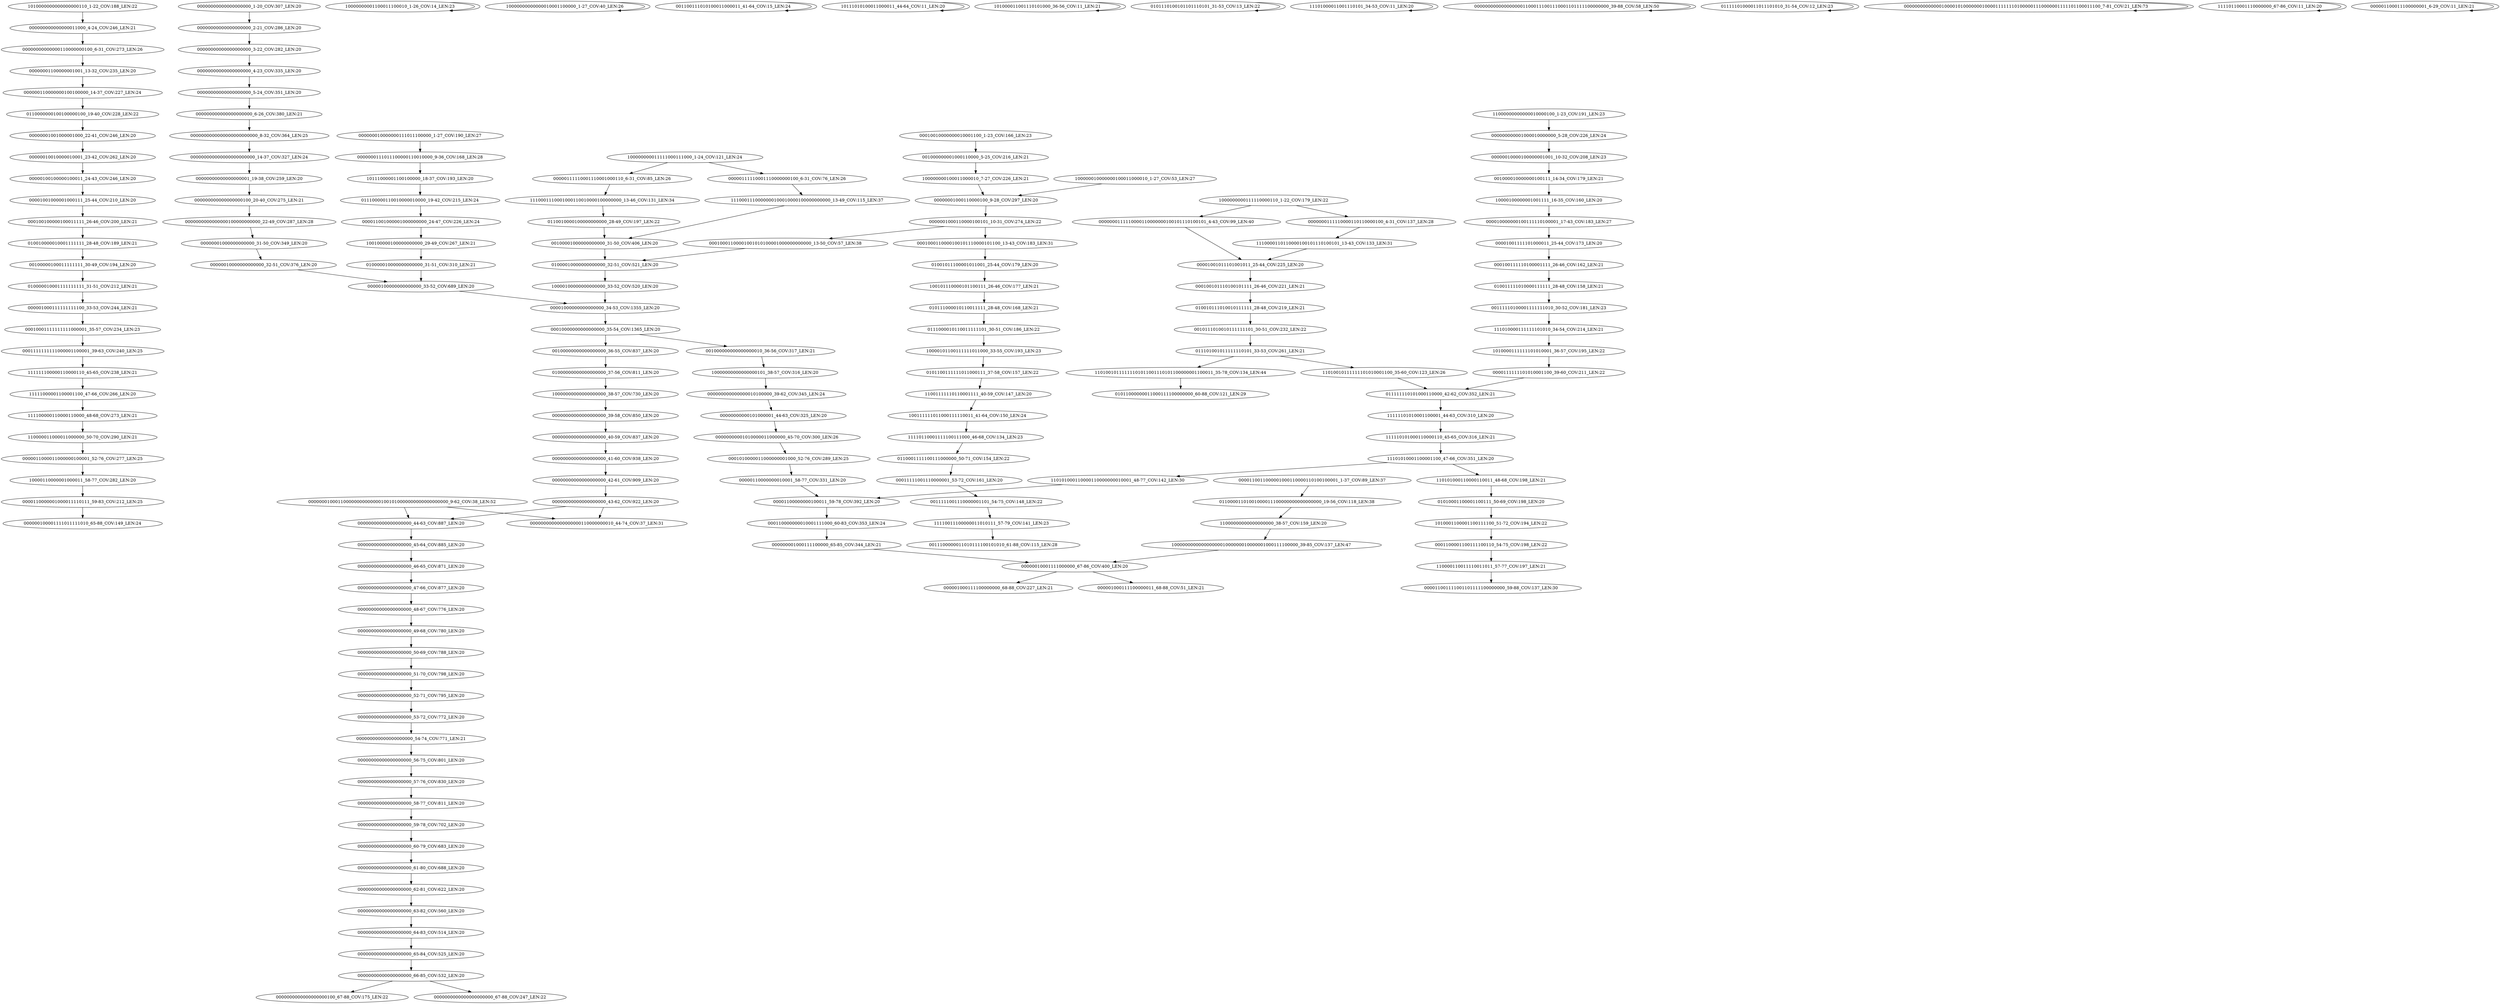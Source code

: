 digraph G {
    "00000000000000110000000100_6-31_COV:273_LEN:26" -> "00000001100000001001_13-32_COV:235_LEN:20";
    "00000000000000000000_41-60_COV:938_LEN:20" -> "00000000000000000000_42-61_COV:909_LEN:20";
    "00000000000000000000_44-63_COV:887_LEN:20" -> "00000000000000000000_45-64_COV:885_LEN:20";
    "00000110000000010001_58-77_COV:331_LEN:20" -> "00001100000000100011_59-78_COV:392_LEN:20";
    "00001001011101001011_25-44_COV:225_LEN:20" -> "000100101110100101111_26-46_COV:221_LEN:21";
    "110101000110000110000000010001_48-77_COV:142_LEN:30" -> "00001100000000100011_59-78_COV:392_LEN:20";
    "001000010000000100111_14-34_COV:179_LEN:21" -> "10000100000001001111_16-35_COV:160_LEN:20";
    "10000000001100011100010_1-26_COV:14_LEN:23" -> "10000000001100011100010_1-26_COV:14_LEN:23";
    "0010111010010111111101_30-51_COV:232_LEN:22" -> "011101001011111110101_33-53_COV:261_LEN:21";
    "000000010000000111011100000_1-27_COV:190_LEN:27" -> "0000000111011100000110010000_9-36_COV:168_LEN:28";
    "000010000000100111110100001_17-43_COV:183_LEN:27" -> "00001001111101000011_25-44_COV:173_LEN:20";
    "1110001110001000110010000100000000_13-46_COV:131_LEN:34" -> "0110010000100000000000_28-49_COV:197_LEN:22";
    "110000011000011000000_50-70_COV:290_LEN:21" -> "0000011000011000000100001_52-76_COV:277_LEN:25";
    "10000000000000010001100000_1-27_COV:40_LEN:26" -> "10000000000000010001100000_1-27_COV:40_LEN:26";
    "010000010001111111111_31-51_COV:212_LEN:21" -> "000001000111111111100_33-53_COV:244_LEN:21";
    "01010001100001100111_50-69_COV:198_LEN:20" -> "1010001100001100111100_51-72_COV:194_LEN:22";
    "111100000110000110000_48-68_COV:273_LEN:21" -> "110000011000011000000_50-70_COV:290_LEN:21";
    "0000000100011000000000000001001010000000000000000000_9-62_COV:38_LEN:52" -> "00000000000000000000_44-63_COV:887_LEN:20";
    "0000000100011000000000000001001010000000000000000000_9-62_COV:38_LEN:52" -> "0000000000000000000110000000010_44-74_COV:37_LEN:31";
    "10000000000000000101_38-57_COV:316_LEN:20" -> "000000000000000010100000_39-62_COV:345_LEN:24";
    "100111111011000111110011_41-64_COV:150_LEN:24" -> "11110110001111100111000_46-68_COV:134_LEN:23";
    "0001111111111000001100001_39-63_COV:240_LEN:25" -> "111111100000110000110_45-65_COV:238_LEN:21";
    "0001010000011000000001000_52-76_COV:289_LEN:25" -> "00000110000000010001_58-77_COV:331_LEN:20";
    "00000000000000000000_40-59_COV:837_LEN:20" -> "00000000000000000000_41-60_COV:938_LEN:20";
    "1010001100001100111100_51-72_COV:194_LEN:22" -> "0001100001100111100110_54-75_COV:198_LEN:22";
    "11010010111111101010001100_35-60_COV:123_LEN:26" -> "011111110101000110000_42-62_COV:352_LEN:21";
    "00010001111111111000001_35-57_COV:234_LEN:23" -> "0001111111111000001100001_39-63_COV:240_LEN:25";
    "00000000000000000000_59-78_COV:702_LEN:20" -> "00000000000000000000_60-79_COV:683_LEN:20";
    "0110001111100111000000_50-71_COV:154_LEN:22" -> "00011111001110000001_53-72_COV:161_LEN:20";
    "100000000100011000010_7-27_COV:226_LEN:21" -> "00000001000110000100_9-28_COV:297_LEN:20";
    "11111000001100001100_47-66_COV:266_LEN:20" -> "111100000110000110000_48-68_COV:273_LEN:21";
    "00000000000000000000_66-85_COV:532_LEN:20" -> "0000000000000000000100_67-88_COV:175_LEN:22";
    "00000000000000000000_66-85_COV:532_LEN:20" -> "0000000000000000000000_67-88_COV:247_LEN:22";
    "00000000000000000000_63-82_COV:560_LEN:20" -> "00000000000000000000_64-83_COV:514_LEN:20";
    "00100001000000000000_31-50_COV:406_LEN:20" -> "01000010000000000000_32-51_COV:521_LEN:20";
    "00000100000000000000_33-52_COV:689_LEN:20" -> "00001000000000000000_34-53_COV:1355_LEN:20";
    "111010000111111101010_34-54_COV:214_LEN:21" -> "1010000111111101010001_36-57_COV:195_LEN:22";
    "00000000000000000000_46-65_COV:871_LEN:20" -> "00000000000000000000_47-66_COV:877_LEN:20";
    "0001100001100111100110_54-75_COV:198_LEN:22" -> "110000110011110011011_57-77_COV:197_LEN:21";
    "000011001000001000000000_24-47_COV:226_LEN:24" -> "100100000100000000000_29-49_COV:267_LEN:21";
    "00000000000000000000_61-80_COV:688_LEN:20" -> "00000000000000000000_62-81_COV:622_LEN:20";
    "00000001000000000000_31-50_COV:349_LEN:20" -> "00000010000000000000_32-51_COV:376_LEN:20";
    "00000000000000000000_4-23_COV:335_LEN:20" -> "00000000000000000000_5-24_COV:351_LEN:20";
    "00000000000000000000_49-68_COV:780_LEN:20" -> "00000000000000000000_50-69_COV:788_LEN:20";
    "000100100000100011111_26-46_COV:200_LEN:21" -> "010010000010001111111_28-48_COV:189_LEN:21";
    "000000000000000000000000_14-37_COV:327_LEN:24" -> "00000000000000000001_19-38_COV:259_LEN:20";
    "001100111010100011000011_41-64_COV:15_LEN:24" -> "001100111010100011000011_41-64_COV:15_LEN:24";
    "00000000000000000000_65-84_COV:525_LEN:20" -> "00000000000000000000_66-85_COV:532_LEN:20";
    "00000000000000000000_60-79_COV:683_LEN:20" -> "00000000000000000000_61-80_COV:688_LEN:20";
    "00000001000110000100_9-28_COV:297_LEN:20" -> "0000001000110000100101_10-31_COV:274_LEN:22";
    "0001000110000100101110000101100_13-43_COV:183_LEN:31" -> "01001011100001011001_25-44_COV:179_LEN:20";
    "110101000110000110011_48-68_COV:198_LEN:21" -> "01010001100001100111_50-69_COV:198_LEN:20";
    "01000000000000000000_37-56_COV:811_LEN:20" -> "10000000000000000000_38-57_COV:730_LEN:20";
    "01000010000000000000_32-51_COV:521_LEN:20" -> "10000100000000000000_33-52_COV:520_LEN:20";
    "0000110000001000011110111_59-83_COV:212_LEN:25" -> "000000100001111011111010_65-88_COV:149_LEN:24";
    "010111000010110011111_28-48_COV:168_LEN:21" -> "0111000010110011111101_30-51_COV:186_LEN:22";
    "00010000000000000000_35-54_COV:1365_LEN:20" -> "00100000000000000000_36-55_COV:837_LEN:20";
    "00010000000000000000_35-54_COV:1365_LEN:20" -> "001000000000000000010_36-56_COV:317_LEN:21";
    "0000000111110000110000000100101110100101_4-43_COV:99_LEN:40" -> "00001001011101001011_25-44_COV:225_LEN:20";
    "11001111110110001111_40-59_COV:147_LEN:20" -> "100111111011000111110011_41-64_COV:150_LEN:24";
    "000000000000000011000_4-24_COV:246_LEN:21" -> "00000000000000110000000100_6-31_COV:273_LEN:26";
    "10111010100011000011_44-64_COV:11_LEN:20" -> "10111010100011000011_44-64_COV:11_LEN:20";
    "10000100000000000000_33-52_COV:520_LEN:20" -> "00001000000000000000_34-53_COV:1355_LEN:20";
    "00000000000000000000_47-66_COV:877_LEN:20" -> "00000000000000000000_48-67_COV:776_LEN:20";
    "00001100000000100011_59-78_COV:392_LEN:20" -> "000110000000010001111000_60-83_COV:353_LEN:24";
    "000000001000111100000_65-85_COV:344_LEN:21" -> "00000010001111000000_67-86_COV:400_LEN:20";
    "00000010000000000000_32-51_COV:376_LEN:20" -> "00000100000000000000_33-52_COV:689_LEN:20";
    "0110010000100000000000_28-49_COV:197_LEN:22" -> "00100001000000000000_31-50_COV:406_LEN:20";
    "00000100100000100011_24-43_COV:246_LEN:20" -> "00001001000001000111_25-44_COV:210_LEN:20";
    "00000001100000001001_13-32_COV:235_LEN:20" -> "000000110000000100100000_14-37_COV:227_LEN:24";
    "0000000111011100000110010000_9-36_COV:168_LEN:28" -> "10111000001100100000_18-37_COV:193_LEN:20";
    "10000101100111111011000_33-55_COV:193_LEN:23" -> "0101100111111011000111_37-58_COV:157_LEN:22";
    "00000000000000000000_3-22_COV:282_LEN:20" -> "00000000000000000000_4-23_COV:335_LEN:20";
    "00001001000001000111_25-44_COV:210_LEN:20" -> "000100100000100011111_26-46_COV:200_LEN:21";
    "11111101010001100001_44-63_COV:310_LEN:20" -> "111110101000110000110_45-65_COV:316_LEN:21";
    "00011111001110000001_53-72_COV:161_LEN:20" -> "0011111001110000001101_54-75_COV:148_LEN:22";
    "00000111110001110000000100_6-31_COV:76_LEN:26" -> "1110001110000000100010000100000000000_13-49_COV:115_LEN:37";
    "0101100111111011000111_37-58_COV:157_LEN:22" -> "11001111110110001111_40-59_COV:147_LEN:20";
    "101000011001110101000_36-56_COV:11_LEN:21" -> "101000011001110101000_36-56_COV:11_LEN:21";
    "0110000000100100000100_19-40_COV:228_LEN:22" -> "00000001001000001000_22-41_COV:246_LEN:20";
    "00000000000000000000_45-64_COV:885_LEN:20" -> "00000000000000000000_46-65_COV:871_LEN:20";
    "11101010001100001100_47-66_COV:351_LEN:20" -> "110101000110000110000000010001_48-77_COV:142_LEN:30";
    "11101010001100001100_47-66_COV:351_LEN:20" -> "110101000110000110011_48-68_COV:198_LEN:21";
    "100000010000000100011000010_1-27_COV:53_LEN:27" -> "00000001000110000100_9-28_COV:297_LEN:20";
    "11000000000000010000100_1-23_COV:191_LEN:23" -> "000000000001000010000000_5-28_COV:226_LEN:24";
    "0101110100101101110101_31-53_COV:13_LEN:22" -> "0101110100101101110101_31-53_COV:13_LEN:22";
    "10111000001100100000_18-37_COV:193_LEN:20" -> "011100000110010000010000_19-42_COV:215_LEN:24";
    "00000010001111000000_67-86_COV:400_LEN:20" -> "000001000111100000000_68-88_COV:227_LEN:21";
    "00000010001111000000_67-86_COV:400_LEN:20" -> "000001000111100000011_68-88_COV:51_LEN:21";
    "10000000000000000001000000010000001000111100000_39-85_COV:137_LEN:47" -> "00000010001111000000_67-86_COV:400_LEN:20";
    "000110000000010001111000_60-83_COV:353_LEN:24" -> "000000001000111100000_65-85_COV:344_LEN:21";
    "00000000001010000011000000_45-70_COV:300_LEN:26" -> "0001010000011000000001000_52-76_COV:289_LEN:25";
    "01001011100001011001_25-44_COV:179_LEN:20" -> "100101110000101100111_26-46_COV:177_LEN:21";
    "00111110100001111111010_30-52_COV:181_LEN:23" -> "111010000111111101010_34-54_COV:214_LEN:21";
    "00000000000000000000_57-76_COV:830_LEN:20" -> "00000000000000000000_58-77_COV:811_LEN:20";
    "00000000000000000000_53-72_COV:772_LEN:20" -> "000000000000000000000_54-74_COV:771_LEN:21";
    "01100001101001000011100000000000000000_19-56_COV:118_LEN:38" -> "11000000000000000000_38-57_COV:159_LEN:20";
    "00010001100001001010100001000000000000_13-50_COV:57_LEN:38" -> "01000010000000000000_32-51_COV:521_LEN:20";
    "011101001011111110101_33-53_COV:261_LEN:21" -> "11010010111111101010001100_35-60_COV:123_LEN:26";
    "011101001011111110101_33-53_COV:261_LEN:21" -> "11010010111111101011001110101100000001100011_35-78_COV:134_LEN:44";
    "110000110011110011011_57-77_COV:197_LEN:21" -> "000011001111001101111100000000_59-88_COV:137_LEN:30";
    "00000000000000000000_58-77_COV:811_LEN:20" -> "00000000000000000000_59-78_COV:702_LEN:20";
    "00000000000000000000_5-24_COV:351_LEN:20" -> "000000000000000000000_6-26_COV:380_LEN:21";
    "11101000011001110101_34-53_COV:11_LEN:20" -> "11101000011001110101_34-53_COV:11_LEN:20";
    "00000000000000000000_56-75_COV:801_LEN:20" -> "00000000000000000000_57-76_COV:830_LEN:20";
    "1010000111111101010001_36-57_COV:195_LEN:22" -> "0000111111101010001100_39-60_COV:211_LEN:22";
    "100101110000101100111_26-46_COV:177_LEN:21" -> "010111000010110011111_28-48_COV:168_LEN:21";
    "00000000000000000000_48-67_COV:776_LEN:20" -> "00000000000000000000_49-68_COV:780_LEN:20";
    "0000111111101010001100_39-60_COV:211_LEN:22" -> "011111110101000110000_42-62_COV:352_LEN:21";
    "1000000000111110000110_1-22_COV:179_LEN:22" -> "0000000111110000110000000100101110100101_4-43_COV:99_LEN:40";
    "1000000000111110000110_1-22_COV:179_LEN:22" -> "0000000111110000110110000100_4-31_COV:137_LEN:28";
    "11110110001111100111000_46-68_COV:134_LEN:23" -> "0110001111100111000000_50-71_COV:154_LEN:22";
    "0000000000000000100000000000_22-49_COV:287_LEN:28" -> "00000001000000000000_31-50_COV:349_LEN:20";
    "00000001001000001000_22-41_COV:246_LEN:20" -> "00000010010000010001_23-42_COV:262_LEN:20";
    "010010000010001111111_28-48_COV:189_LEN:21" -> "00100000100011111111_30-49_COV:194_LEN:20";
    "00000010010000010001_23-42_COV:262_LEN:20" -> "00000100100000100011_24-43_COV:246_LEN:20";
    "00000111110001110001000110_6-31_COV:85_LEN:26" -> "1110001110001000110010000100000000_13-46_COV:131_LEN:34";
    "0000011000011000000100001_52-76_COV:277_LEN:25" -> "10000110000001000011_58-77_COV:282_LEN:20";
    "1010000000000000000110_1-22_COV:188_LEN:22" -> "000000000000000011000_4-24_COV:246_LEN:21";
    "10000110000001000011_58-77_COV:282_LEN:20" -> "0000110000001000011110111_59-83_COV:212_LEN:25";
    "00000000000000000011000111001110001101111100000000_39-88_COV:58_LEN:50" -> "00000000000000000011000111001110001101111100000000_39-88_COV:58_LEN:50";
    "000000000000000000000_6-26_COV:380_LEN:21" -> "0000000000000000000000000_8-32_COV:364_LEN:25";
    "01111101000011011101010_31-54_COV:12_LEN:23" -> "01111101000011011101010_31-54_COV:12_LEN:23";
    "00000000000000000000_50-69_COV:788_LEN:20" -> "00000000000000000000_51-70_COV:798_LEN:20";
    "011100000110010000010000_19-42_COV:215_LEN:24" -> "000011001000001000000000_24-47_COV:226_LEN:24";
    "00000000000000000001_19-38_COV:259_LEN:20" -> "000000000000000000100_20-40_COV:275_LEN:21";
    "0000000000000000000000000_8-32_COV:364_LEN:25" -> "000000000000000000000000_14-37_COV:327_LEN:24";
    "0000000000000010000101000000010000111111101000001110000001111101100011100_7-81_COV:21_LEN:73" -> "0000000000000010000101000000010000111111101000001110000001111101100011100_7-81_COV:21_LEN:73";
    "00000000000000000000_64-83_COV:514_LEN:20" -> "00000000000000000000_65-84_COV:525_LEN:20";
    "000000000000000000000_54-74_COV:771_LEN:21" -> "00000000000000000000_56-75_COV:801_LEN:20";
    "00100000000000000000_36-55_COV:837_LEN:20" -> "01000000000000000000_37-56_COV:811_LEN:20";
    "000000110000000100100000_14-37_COV:227_LEN:24" -> "0110000000100100000100_19-40_COV:228_LEN:22";
    "11110110001110000000_67-86_COV:11_LEN:20" -> "11110110001110000000_67-86_COV:11_LEN:20";
    "00000000000000000000_43-62_COV:922_LEN:20" -> "00000000000000000000_44-63_COV:887_LEN:20";
    "00000000000000000000_43-62_COV:922_LEN:20" -> "0000000000000000000110000000010_44-74_COV:37_LEN:31";
    "00000000000000000000_1-20_COV:307_LEN:20" -> "00000000000000000000_2-21_COV:286_LEN:20";
    "00000000000000000000_51-70_COV:798_LEN:20" -> "00000000000000000000_52-71_COV:795_LEN:20";
    "100100000100000000000_29-49_COV:267_LEN:21" -> "010000010000000000000_31-51_COV:310_LEN:21";
    "00000000000000000000_2-21_COV:286_LEN:20" -> "00000000000000000000_3-22_COV:282_LEN:20";
    "000100101110100101111_26-46_COV:221_LEN:21" -> "010010111010010111111_28-48_COV:219_LEN:21";
    "000000000000000010100000_39-62_COV:345_LEN:24" -> "00000000000101000001_44-63_COV:325_LEN:20";
    "000000000001000010000000_5-28_COV:226_LEN:24" -> "00000010000100000001001_10-32_COV:208_LEN:23";
    "000001000111111111100_33-53_COV:244_LEN:21" -> "00010001111111111000001_35-57_COV:234_LEN:23";
    "001000000000000000010_36-56_COV:317_LEN:21" -> "10000000000000000101_38-57_COV:316_LEN:20";
    "10000100000001001111_16-35_COV:160_LEN:20" -> "000010000000100111110100001_17-43_COV:183_LEN:27";
    "00100000100011111111_30-49_COV:194_LEN:20" -> "010000010001111111111_31-51_COV:212_LEN:21";
    "00000000000000000000_42-61_COV:909_LEN:20" -> "00000000000000000000_43-62_COV:922_LEN:20";
    "00010010000000010001100_1-23_COV:166_LEN:23" -> "001000000001000110000_5-25_COV:216_LEN:21";
    "11110011100000011010111_57-79_COV:141_LEN:23" -> "0011100000011010111100101010_61-88_COV:115_LEN:28";
    "00000000000000000000_39-58_COV:850_LEN:20" -> "00000000000000000000_40-59_COV:837_LEN:20";
    "011111110101000110000_42-62_COV:352_LEN:21" -> "11111101010001100001_44-63_COV:310_LEN:20";
    "0011111001110000001101_54-75_COV:148_LEN:22" -> "11110011100000011010111_57-79_COV:141_LEN:23";
    "001000000001000110000_5-25_COV:216_LEN:21" -> "100000000100011000010_7-27_COV:226_LEN:21";
    "11010010111111101011001110101100000001100011_35-78_COV:134_LEN:44" -> "01011000000011000111100000000_60-88_COV:121_LEN:29";
    "00000000000000000000_52-71_COV:795_LEN:20" -> "00000000000000000000_53-72_COV:772_LEN:20";
    "010010111010010111111_28-48_COV:219_LEN:21" -> "0010111010010111111101_30-51_COV:232_LEN:22";
    "010000010000000000000_31-51_COV:310_LEN:21" -> "00000100000000000000_33-52_COV:689_LEN:20";
    "1110000110110000100101110100101_13-43_COV:133_LEN:31" -> "00001001011101001011_25-44_COV:225_LEN:20";
    "0111000010110011111101_30-51_COV:186_LEN:22" -> "10000101100111111011000_33-55_COV:193_LEN:23";
    "1110001110000000100010000100000000000_13-49_COV:115_LEN:37" -> "00100001000000000000_31-50_COV:406_LEN:20";
    "000000000000000000100_20-40_COV:275_LEN:21" -> "0000000000000000100000000000_22-49_COV:287_LEN:28";
    "10000000000000000000_38-57_COV:730_LEN:20" -> "00000000000000000000_39-58_COV:850_LEN:20";
    "100000000011111000111000_1-24_COV:121_LEN:24" -> "00000111110001110000000100_6-31_COV:76_LEN:26";
    "100000000011111000111000_1-24_COV:121_LEN:24" -> "00000111110001110001000110_6-31_COV:85_LEN:26";
    "0000110011000001000110000110100100001_1-37_COV:89_LEN:37" -> "01100001101001000011100000000000000000_19-56_COV:118_LEN:38";
    "00000000000101000001_44-63_COV:325_LEN:20" -> "00000000001010000011000000_45-70_COV:300_LEN:26";
    "0000001000110000100101_10-31_COV:274_LEN:22" -> "0001000110000100101110000101100_13-43_COV:183_LEN:31";
    "0000001000110000100101_10-31_COV:274_LEN:22" -> "00010001100001001010100001000000000000_13-50_COV:57_LEN:38";
    "111110101000110000110_45-65_COV:316_LEN:21" -> "11101010001100001100_47-66_COV:351_LEN:20";
    "000001100011100000001_6-29_COV:11_LEN:21" -> "000001100011100000001_6-29_COV:11_LEN:21";
    "00001000000000000000_34-53_COV:1355_LEN:20" -> "00010000000000000000_35-54_COV:1365_LEN:20";
    "11000000000000000000_38-57_COV:159_LEN:20" -> "10000000000000000001000000010000001000111100000_39-85_COV:137_LEN:47";
    "00000000000000000000_62-81_COV:622_LEN:20" -> "00000000000000000000_63-82_COV:560_LEN:20";
    "00000010000100000001001_10-32_COV:208_LEN:23" -> "001000010000000100111_14-34_COV:179_LEN:21";
    "0000000111110000110110000100_4-31_COV:137_LEN:28" -> "1110000110110000100101110100101_13-43_COV:133_LEN:31";
    "010011111010000111111_28-48_COV:158_LEN:21" -> "00111110100001111111010_30-52_COV:181_LEN:23";
    "00001001111101000011_25-44_COV:173_LEN:20" -> "000100111110100001111_26-46_COV:162_LEN:21";
    "000100111110100001111_26-46_COV:162_LEN:21" -> "010011111010000111111_28-48_COV:158_LEN:21";
    "111111100000110000110_45-65_COV:238_LEN:21" -> "11111000001100001100_47-66_COV:266_LEN:20";
}
